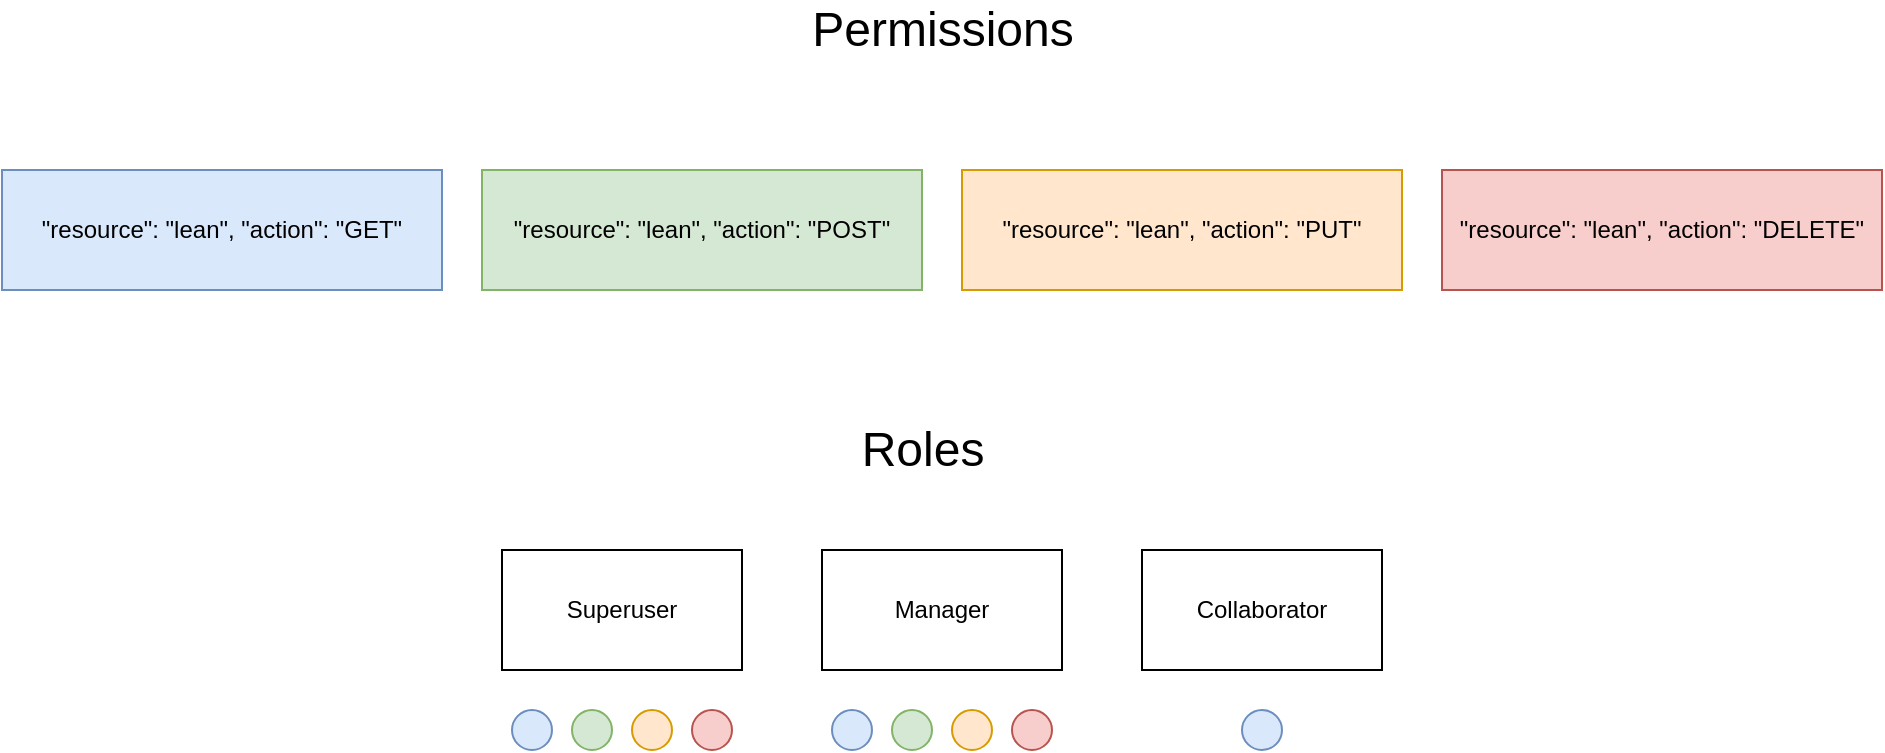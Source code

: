 <mxfile version="14.6.9" type="device"><diagram id="uIuZRpGzaGRQ5YRUFCU-" name="Page-1"><mxGraphModel dx="1303" dy="852" grid="1" gridSize="10" guides="1" tooltips="1" connect="1" arrows="1" fold="1" page="1" pageScale="1" pageWidth="850" pageHeight="1100" math="0" shadow="0"><root><mxCell id="0"/><mxCell id="1" parent="0"/><mxCell id="ZtIRqkzRDcLTOH3vxsvV-1" value="&quot;resource&quot;: &quot;lean&quot;, &quot;action&quot;: &quot;GET&quot;" style="rounded=0;whiteSpace=wrap;html=1;fillColor=#dae8fc;strokeColor=#6c8ebf;" vertex="1" parent="1"><mxGeometry x="10" y="160" width="220" height="60" as="geometry"/></mxCell><mxCell id="ZtIRqkzRDcLTOH3vxsvV-2" value="&quot;resource&quot;: &quot;lean&quot;, &quot;action&quot;: &quot;POST&quot;" style="rounded=0;whiteSpace=wrap;html=1;fillColor=#d5e8d4;strokeColor=#82b366;" vertex="1" parent="1"><mxGeometry x="250" y="160" width="220" height="60" as="geometry"/></mxCell><mxCell id="ZtIRqkzRDcLTOH3vxsvV-3" value="&quot;resource&quot;: &quot;lean&quot;, &quot;action&quot;: &quot;PUT&quot;" style="rounded=0;whiteSpace=wrap;html=1;fillColor=#ffe6cc;strokeColor=#d79b00;" vertex="1" parent="1"><mxGeometry x="490" y="160" width="220" height="60" as="geometry"/></mxCell><mxCell id="ZtIRqkzRDcLTOH3vxsvV-4" value="&quot;resource&quot;: &quot;lean&quot;, &quot;action&quot;: &quot;DELETE&quot;" style="rounded=0;whiteSpace=wrap;html=1;fillColor=#f8cecc;strokeColor=#b85450;" vertex="1" parent="1"><mxGeometry x="730" y="160" width="220" height="60" as="geometry"/></mxCell><mxCell id="ZtIRqkzRDcLTOH3vxsvV-5" value="Collaborator&lt;span style=&quot;color: rgba(0 , 0 , 0 , 0) ; font-family: monospace ; font-size: 0px&quot;&gt;%3CmxGraphModel%3E%3Croot%3E%3CmxCell%20id%3D%220%22%2F%3E%3CmxCell%20id%3D%221%22%20parent%3D%220%22%2F%3E%3CmxCell%20id%3D%222%22%20value%3D%22%26quot%3Bresource%26quot%3B%3A%20%26quot%3Blean%26quot%3B%2C%20%26quot%3Baction%26quot%3B%3A%20%26quot%3BPUT%26quot%3B%22%20style%3D%22rounded%3D0%3BwhiteSpace%3Dwrap%3Bhtml%3D1%3BfillColor%3D%23ffe6cc%3BstrokeColor%3D%23d79b00%3B%22%20vertex%3D%221%22%20parent%3D%221%22%3E%3CmxGeometry%20x%3D%2280%22%20y%3D%22320%22%20width%3D%22220%22%20height%3D%2260%22%20as%3D%22geometry%22%2F%3E%3C%2FmxCell%3E%3C%2Froot%3E%3C%2FmxGraphModel%3E&lt;/span&gt;" style="rounded=0;whiteSpace=wrap;html=1;" vertex="1" parent="1"><mxGeometry x="580" y="350" width="120" height="60" as="geometry"/></mxCell><mxCell id="ZtIRqkzRDcLTOH3vxsvV-6" value="Manager&lt;span style=&quot;color: rgba(0 , 0 , 0 , 0) ; font-family: monospace ; font-size: 0px&quot;&gt;%3CmxGraphModel%3E%3Croot%3E%3CmxCell%20id%3D%220%22%2F%3E%3CmxCell%20id%3D%221%22%20parent%3D%220%22%2F%3E%3CmxCell%20id%3D%222%22%20value%3D%22Collaborator%26lt%3Bspan%20style%3D%26quot%3Bcolor%3A%20rgba(0%20%2C%200%20%2C%200%20%2C%200)%20%3B%20font-family%3A%20monospace%20%3B%20font-size%3A%200px%26quot%3B%26gt%3B%253CmxGraphModel%253E%253Croot%253E%253CmxCell%2520id%253D%25220%2522%252F%253E%253CmxCell%2520id%253D%25221%2522%2520parent%253D%25220%2522%252F%253E%253CmxCell%2520id%253D%25222%2522%2520value%253D%2522%2526quot%253Bresource%2526quot%253B%253A%2520%2526quot%253Blean%2526quot%253B%252C%2520%2526quot%253Baction%2526quot%253B%253A%2520%2526quot%253BPUT%2526quot%253B%2522%2520style%253D%2522rounded%253D0%253BwhiteSpace%253Dwrap%253Bhtml%253D1%253BfillColor%253D%2523ffe6cc%253BstrokeColor%253D%2523d79b00%253B%2522%2520vertex%253D%25221%2522%2520parent%253D%25221%2522%253E%253CmxGeometry%2520x%253D%252280%2522%2520y%253D%2522320%2522%2520width%253D%2522220%2522%2520height%253D%252260%2522%2520as%253D%2522geometry%2522%252F%253E%253C%252FmxCell%253E%253C%252Froot%253E%253C%252FmxGraphModel%253E%26lt%3B%2Fspan%26gt%3B%22%20style%3D%22rounded%3D0%3BwhiteSpace%3Dwrap%3Bhtml%3D1%3B%22%20vertex%3D%221%22%20parent%3D%221%22%3E%3CmxGeometry%20x%3D%22440%22%20y%3D%22240%22%20width%3D%22120%22%20height%3D%2260%22%20as%3D%22geometry%22%2F%3E%3C%2FmxCell%3E%3C%2Froot%3E%3C%2FmxGraphModel%3E&lt;/span&gt;" style="rounded=0;whiteSpace=wrap;html=1;" vertex="1" parent="1"><mxGeometry x="420" y="350" width="120" height="60" as="geometry"/></mxCell><mxCell id="ZtIRqkzRDcLTOH3vxsvV-7" value="Superuser" style="rounded=0;whiteSpace=wrap;html=1;" vertex="1" parent="1"><mxGeometry x="260" y="350" width="120" height="60" as="geometry"/></mxCell><mxCell id="ZtIRqkzRDcLTOH3vxsvV-10" value="" style="ellipse;whiteSpace=wrap;html=1;aspect=fixed;fillColor=#dae8fc;strokeColor=#6c8ebf;" vertex="1" parent="1"><mxGeometry x="630" y="430" width="20" height="20" as="geometry"/></mxCell><mxCell id="ZtIRqkzRDcLTOH3vxsvV-11" value="" style="ellipse;whiteSpace=wrap;html=1;aspect=fixed;fillColor=#dae8fc;strokeColor=#6c8ebf;" vertex="1" parent="1"><mxGeometry x="425" y="430" width="20" height="20" as="geometry"/></mxCell><mxCell id="ZtIRqkzRDcLTOH3vxsvV-12" value="" style="ellipse;whiteSpace=wrap;html=1;aspect=fixed;fillColor=#d5e8d4;strokeColor=#82b366;" vertex="1" parent="1"><mxGeometry x="455" y="430" width="20" height="20" as="geometry"/></mxCell><mxCell id="ZtIRqkzRDcLTOH3vxsvV-13" value="" style="ellipse;whiteSpace=wrap;html=1;aspect=fixed;fillColor=#ffe6cc;strokeColor=#d79b00;" vertex="1" parent="1"><mxGeometry x="485" y="430" width="20" height="20" as="geometry"/></mxCell><mxCell id="ZtIRqkzRDcLTOH3vxsvV-14" value="" style="ellipse;whiteSpace=wrap;html=1;aspect=fixed;fillColor=#f8cecc;strokeColor=#b85450;" vertex="1" parent="1"><mxGeometry x="515" y="430" width="20" height="20" as="geometry"/></mxCell><mxCell id="ZtIRqkzRDcLTOH3vxsvV-16" value="" style="ellipse;whiteSpace=wrap;html=1;aspect=fixed;fillColor=#dae8fc;strokeColor=#6c8ebf;" vertex="1" parent="1"><mxGeometry x="265" y="430" width="20" height="20" as="geometry"/></mxCell><mxCell id="ZtIRqkzRDcLTOH3vxsvV-17" value="" style="ellipse;whiteSpace=wrap;html=1;aspect=fixed;fillColor=#d5e8d4;strokeColor=#82b366;" vertex="1" parent="1"><mxGeometry x="295" y="430" width="20" height="20" as="geometry"/></mxCell><mxCell id="ZtIRqkzRDcLTOH3vxsvV-18" value="" style="ellipse;whiteSpace=wrap;html=1;aspect=fixed;fillColor=#ffe6cc;strokeColor=#d79b00;" vertex="1" parent="1"><mxGeometry x="325" y="430" width="20" height="20" as="geometry"/></mxCell><mxCell id="ZtIRqkzRDcLTOH3vxsvV-19" value="" style="ellipse;whiteSpace=wrap;html=1;aspect=fixed;fillColor=#f8cecc;strokeColor=#b85450;" vertex="1" parent="1"><mxGeometry x="355" y="430" width="20" height="20" as="geometry"/></mxCell><mxCell id="ZtIRqkzRDcLTOH3vxsvV-22" value="&lt;font style=&quot;font-size: 24px&quot;&gt;Permissions&lt;/font&gt;" style="text;html=1;align=center;verticalAlign=middle;resizable=0;points=[];autosize=1;strokeColor=none;" vertex="1" parent="1"><mxGeometry x="405" y="80" width="150" height="20" as="geometry"/></mxCell><mxCell id="ZtIRqkzRDcLTOH3vxsvV-23" value="&lt;font style=&quot;font-size: 24px&quot;&gt;Roles&lt;/font&gt;" style="text;html=1;align=center;verticalAlign=middle;resizable=0;points=[];autosize=1;strokeColor=none;" vertex="1" parent="1"><mxGeometry x="430" y="290" width="80" height="20" as="geometry"/></mxCell></root></mxGraphModel></diagram></mxfile>